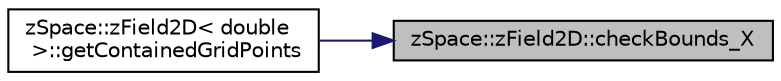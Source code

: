 digraph "zSpace::zField2D::checkBounds_X"
{
 // LATEX_PDF_SIZE
  edge [fontname="Helvetica",fontsize="10",labelfontname="Helvetica",labelfontsize="10"];
  node [fontname="Helvetica",fontsize="10",shape=record];
  rankdir="RL";
  Node9 [label="zSpace::zField2D::checkBounds_X",height=0.2,width=0.4,color="black", fillcolor="grey75", style="filled", fontcolor="black",tooltip="This method check if the input index is the bounds of the resolution in X."];
  Node9 -> Node10 [dir="back",color="midnightblue",fontsize="10",style="solid",fontname="Helvetica"];
  Node10 [label="zSpace::zField2D\< double\l \>::getContainedGridPoints",height=0.2,width=0.4,color="black", fillcolor="white", style="filled",URL="$classz_space_1_1z_field2_d.html#a8633862d91f7cbb8c60340afcabe3148",tooltip="This method gets the gridPoints which contain the input position."];
}
